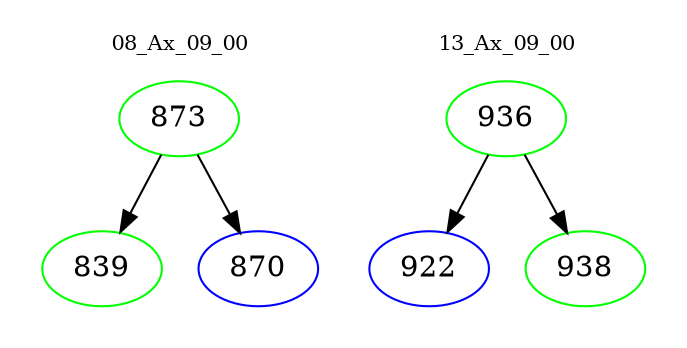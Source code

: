 digraph{
subgraph cluster_0 {
color = white
label = "08_Ax_09_00";
fontsize=10;
T0_873 [label="873", color="green"]
T0_873 -> T0_839 [color="black"]
T0_839 [label="839", color="green"]
T0_873 -> T0_870 [color="black"]
T0_870 [label="870", color="blue"]
}
subgraph cluster_1 {
color = white
label = "13_Ax_09_00";
fontsize=10;
T1_936 [label="936", color="green"]
T1_936 -> T1_922 [color="black"]
T1_922 [label="922", color="blue"]
T1_936 -> T1_938 [color="black"]
T1_938 [label="938", color="green"]
}
}

